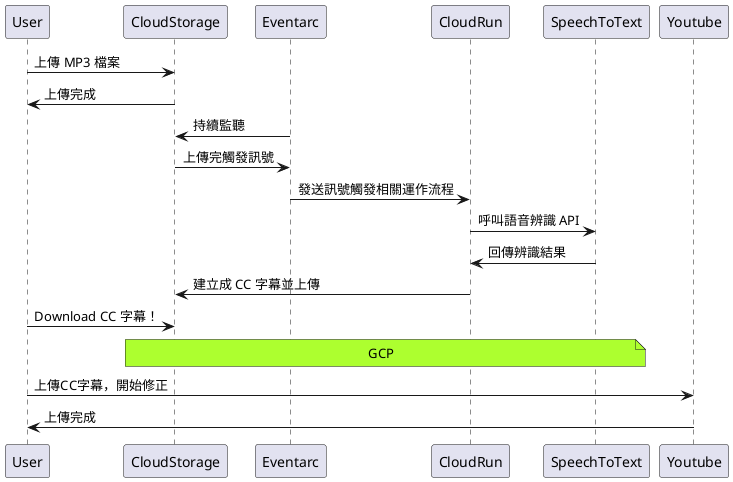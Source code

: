 @startuml
User->CloudStorage: 上傳 MP3 檔案
CloudStorage->User: 上傳完成

Eventarc->CloudStorage: 持續監聽
CloudStorage->Eventarc: 上傳完觸發訊號
Eventarc->CloudRun: 發送訊號觸發相關運作流程
CloudRun->SpeechToText: 呼叫語音辨識 API
SpeechToText->CloudRun: 回傳辨識結果
CloudRun->CloudStorage: 建立成 CC 字幕並上傳
User->CloudStorage: Download CC 字幕！
note over CloudStorage, SpeechToText #ADFF2F: GCP

User->Youtube: 上傳CC字幕，開始修正
Youtube->User: 上傳完成
@enduml
